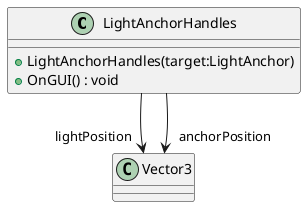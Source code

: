 @startuml
class LightAnchorHandles {
    + LightAnchorHandles(target:LightAnchor)
    + OnGUI() : void
}
LightAnchorHandles --> "lightPosition" Vector3
LightAnchorHandles --> "anchorPosition" Vector3
@enduml

